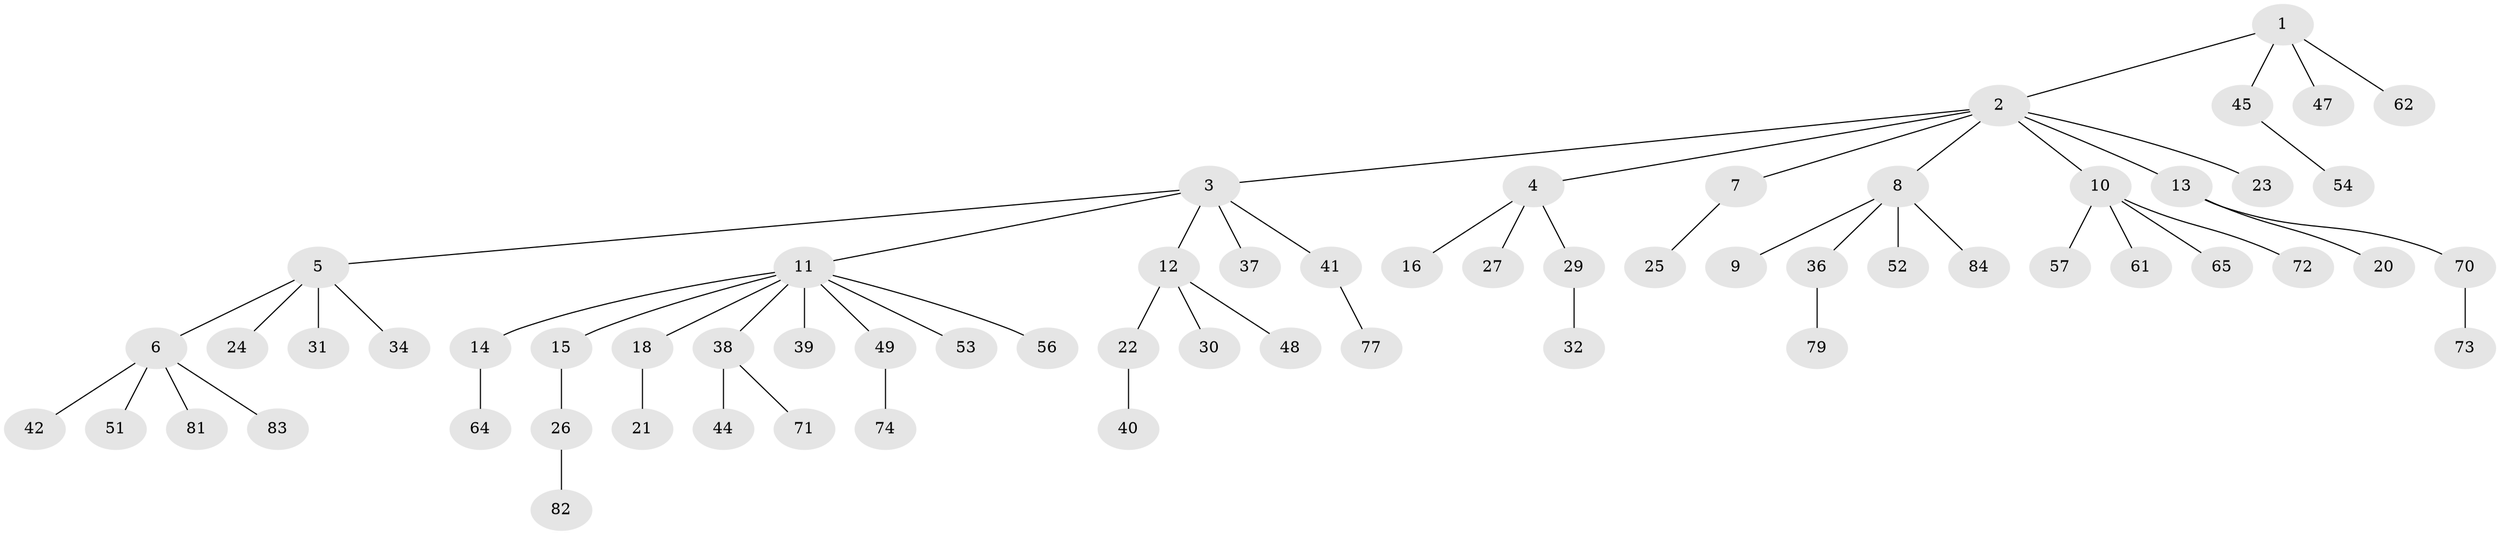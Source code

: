 // Generated by graph-tools (version 1.1) at 2025/52/02/27/25 19:52:11]
// undirected, 63 vertices, 62 edges
graph export_dot {
graph [start="1"]
  node [color=gray90,style=filled];
  1 [super="+59"];
  2 [super="+55"];
  3 [super="+28"];
  4 [super="+33"];
  5 [super="+17"];
  6 [super="+63"];
  7 [super="+60"];
  8 [super="+46"];
  9;
  10 [super="+19"];
  11 [super="+50"];
  12 [super="+35"];
  13 [super="+58"];
  14;
  15;
  16;
  18;
  20;
  21 [super="+68"];
  22;
  23;
  24;
  25;
  26 [super="+75"];
  27;
  29;
  30;
  31;
  32 [super="+67"];
  34;
  36 [super="+43"];
  37;
  38 [super="+66"];
  39 [super="+85"];
  40;
  41 [super="+78"];
  42;
  44;
  45 [super="+76"];
  47;
  48;
  49 [super="+80"];
  51;
  52;
  53;
  54;
  56;
  57;
  61;
  62;
  64 [super="+69"];
  65;
  70;
  71;
  72;
  73;
  74;
  77;
  79;
  81;
  82;
  83;
  84;
  1 -- 2;
  1 -- 45;
  1 -- 47;
  1 -- 62;
  2 -- 3;
  2 -- 4;
  2 -- 7;
  2 -- 8;
  2 -- 10;
  2 -- 13;
  2 -- 23;
  3 -- 5;
  3 -- 11;
  3 -- 12;
  3 -- 41;
  3 -- 37;
  4 -- 16;
  4 -- 27;
  4 -- 29;
  5 -- 6;
  5 -- 24;
  5 -- 31;
  5 -- 34;
  6 -- 42;
  6 -- 51;
  6 -- 81;
  6 -- 83;
  7 -- 25;
  8 -- 9;
  8 -- 36;
  8 -- 52;
  8 -- 84;
  10 -- 72;
  10 -- 65;
  10 -- 61;
  10 -- 57;
  11 -- 14;
  11 -- 15;
  11 -- 18;
  11 -- 38;
  11 -- 39;
  11 -- 49;
  11 -- 53;
  11 -- 56;
  12 -- 22;
  12 -- 30;
  12 -- 48;
  13 -- 20;
  13 -- 70;
  14 -- 64;
  15 -- 26;
  18 -- 21;
  22 -- 40;
  26 -- 82;
  29 -- 32;
  36 -- 79;
  38 -- 44;
  38 -- 71;
  41 -- 77;
  45 -- 54;
  49 -- 74;
  70 -- 73;
}
